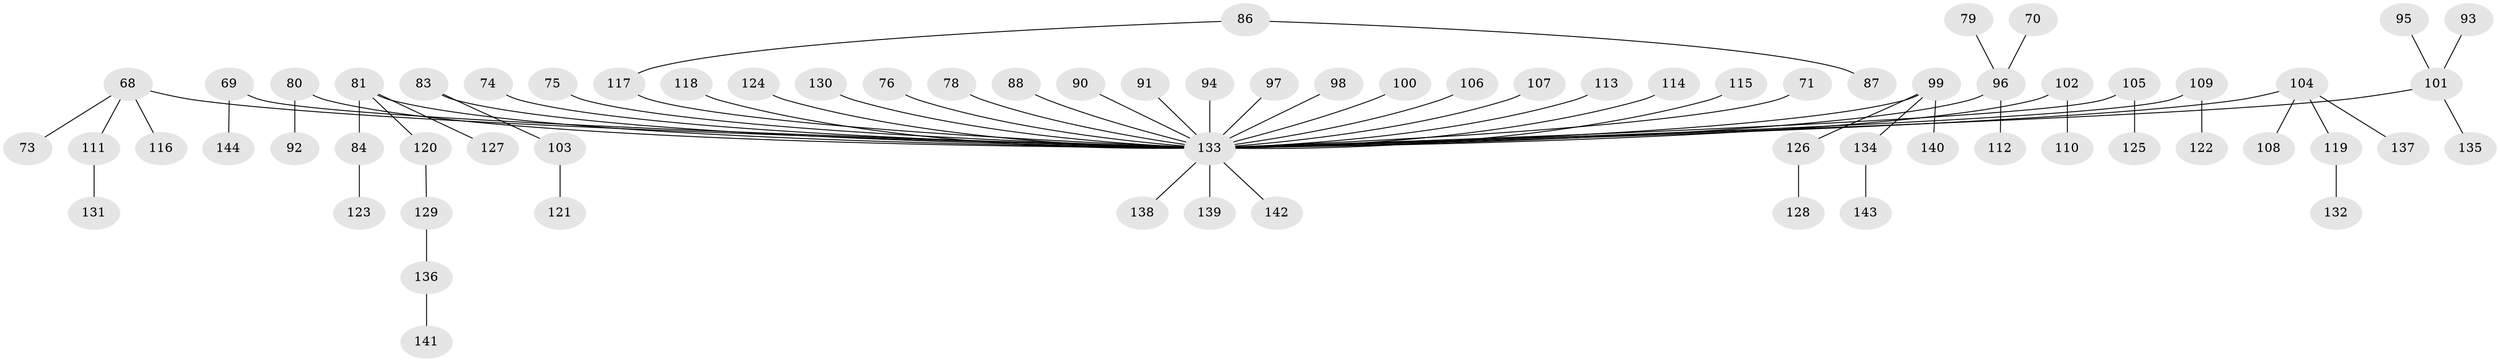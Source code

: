 // original degree distribution, {13: 0.006944444444444444, 9: 0.006944444444444444, 4: 0.08333333333333333, 6: 0.006944444444444444, 2: 0.3263888888888889, 3: 0.10416666666666667, 1: 0.4583333333333333, 5: 0.006944444444444444}
// Generated by graph-tools (version 1.1) at 2025/53/03/09/25 04:53:43]
// undirected, 72 vertices, 71 edges
graph export_dot {
graph [start="1"]
  node [color=gray90,style=filled];
  68 [super="+56"];
  69;
  70;
  71;
  73;
  74;
  75 [super="+26"];
  76;
  78;
  79;
  80 [super="+65"];
  81;
  83;
  84;
  86;
  87;
  88;
  90 [super="+42"];
  91;
  92;
  93;
  94;
  95;
  96 [super="+46"];
  97;
  98;
  99 [super="+89+57+66"];
  100;
  101 [super="+77"];
  102;
  103;
  104 [super="+14+54+63"];
  105;
  106;
  107;
  108;
  109;
  110;
  111;
  112;
  113;
  114;
  115;
  116;
  117 [super="+38+39"];
  118;
  119;
  120;
  121;
  122;
  123;
  124;
  125;
  126;
  127;
  128;
  129;
  130;
  131;
  132;
  133 [super="+31+85+64+24+27+43+33+41+44+45+40+47+48+52+82+58+59+60+61+67"];
  134;
  135;
  136;
  137;
  138;
  139;
  140;
  141;
  142;
  143;
  144;
  68 -- 73;
  68 -- 111;
  68 -- 116;
  68 -- 133;
  69 -- 144;
  69 -- 133;
  70 -- 96;
  71 -- 133;
  74 -- 133;
  75 -- 133;
  76 -- 133;
  78 -- 133;
  79 -- 96;
  80 -- 92;
  80 -- 133;
  81 -- 84;
  81 -- 120;
  81 -- 127;
  81 -- 133;
  83 -- 103;
  83 -- 133;
  84 -- 123;
  86 -- 87;
  86 -- 117;
  88 -- 133;
  90 -- 133;
  91 -- 133;
  93 -- 101;
  94 -- 133;
  95 -- 101;
  96 -- 112;
  96 -- 133;
  97 -- 133;
  98 -- 133;
  99 -- 126;
  99 -- 133;
  99 -- 134;
  99 -- 140;
  100 -- 133;
  101 -- 135;
  101 -- 133;
  102 -- 110;
  102 -- 133;
  103 -- 121;
  104 -- 108;
  104 -- 137;
  104 -- 119;
  104 -- 133;
  105 -- 125;
  105 -- 133;
  106 -- 133;
  107 -- 133;
  109 -- 122;
  109 -- 133;
  111 -- 131;
  113 -- 133;
  114 -- 133;
  115 -- 133;
  117 -- 133;
  118 -- 133;
  119 -- 132;
  120 -- 129;
  124 -- 133;
  126 -- 128;
  129 -- 136;
  130 -- 133;
  133 -- 142;
  133 -- 138;
  133 -- 139;
  134 -- 143;
  136 -- 141;
}
